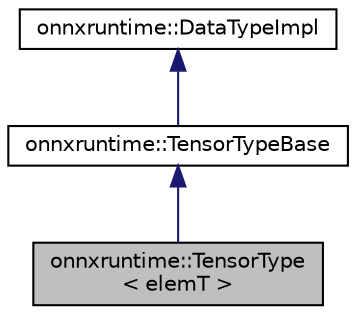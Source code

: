 digraph "onnxruntime::TensorType&lt; elemT &gt;"
{
  edge [fontname="Helvetica",fontsize="10",labelfontname="Helvetica",labelfontsize="10"];
  node [fontname="Helvetica",fontsize="10",shape=record];
  Node0 [label="onnxruntime::TensorType\l\< elemT \>",height=0.2,width=0.4,color="black", fillcolor="grey75", style="filled", fontcolor="black"];
  Node1 -> Node0 [dir="back",color="midnightblue",fontsize="10",style="solid",fontname="Helvetica"];
  Node1 [label="onnxruntime::TensorTypeBase",height=0.2,width=0.4,color="black", fillcolor="white", style="filled",URL="$classonnxruntime_1_1TensorTypeBase.html",tooltip="All tensors base. "];
  Node2 -> Node1 [dir="back",color="midnightblue",fontsize="10",style="solid",fontname="Helvetica"];
  Node2 [label="onnxruntime::DataTypeImpl",height=0.2,width=0.4,color="black", fillcolor="white", style="filled",URL="$classonnxruntime_1_1DataTypeImpl.html",tooltip="Base class for MLDataType. "];
}
